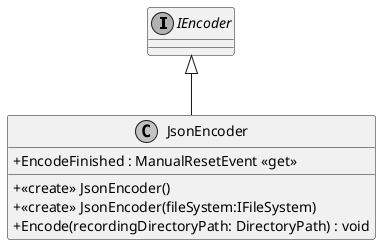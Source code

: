 @startuml
skinparam monochrome true
skinparam classAttributeIconSize 0

interface IEncoder
!startsub default
class JsonEncoder {
    + <<create>> JsonEncoder()
    + <<create>> JsonEncoder(fileSystem:IFileSystem)
    + EncodeFinished : ManualResetEvent <<get>>
    + Encode(recordingDirectoryPath: DirectoryPath) : void
}
!endsub

IEncoder <|-- JsonEncoder
@enduml